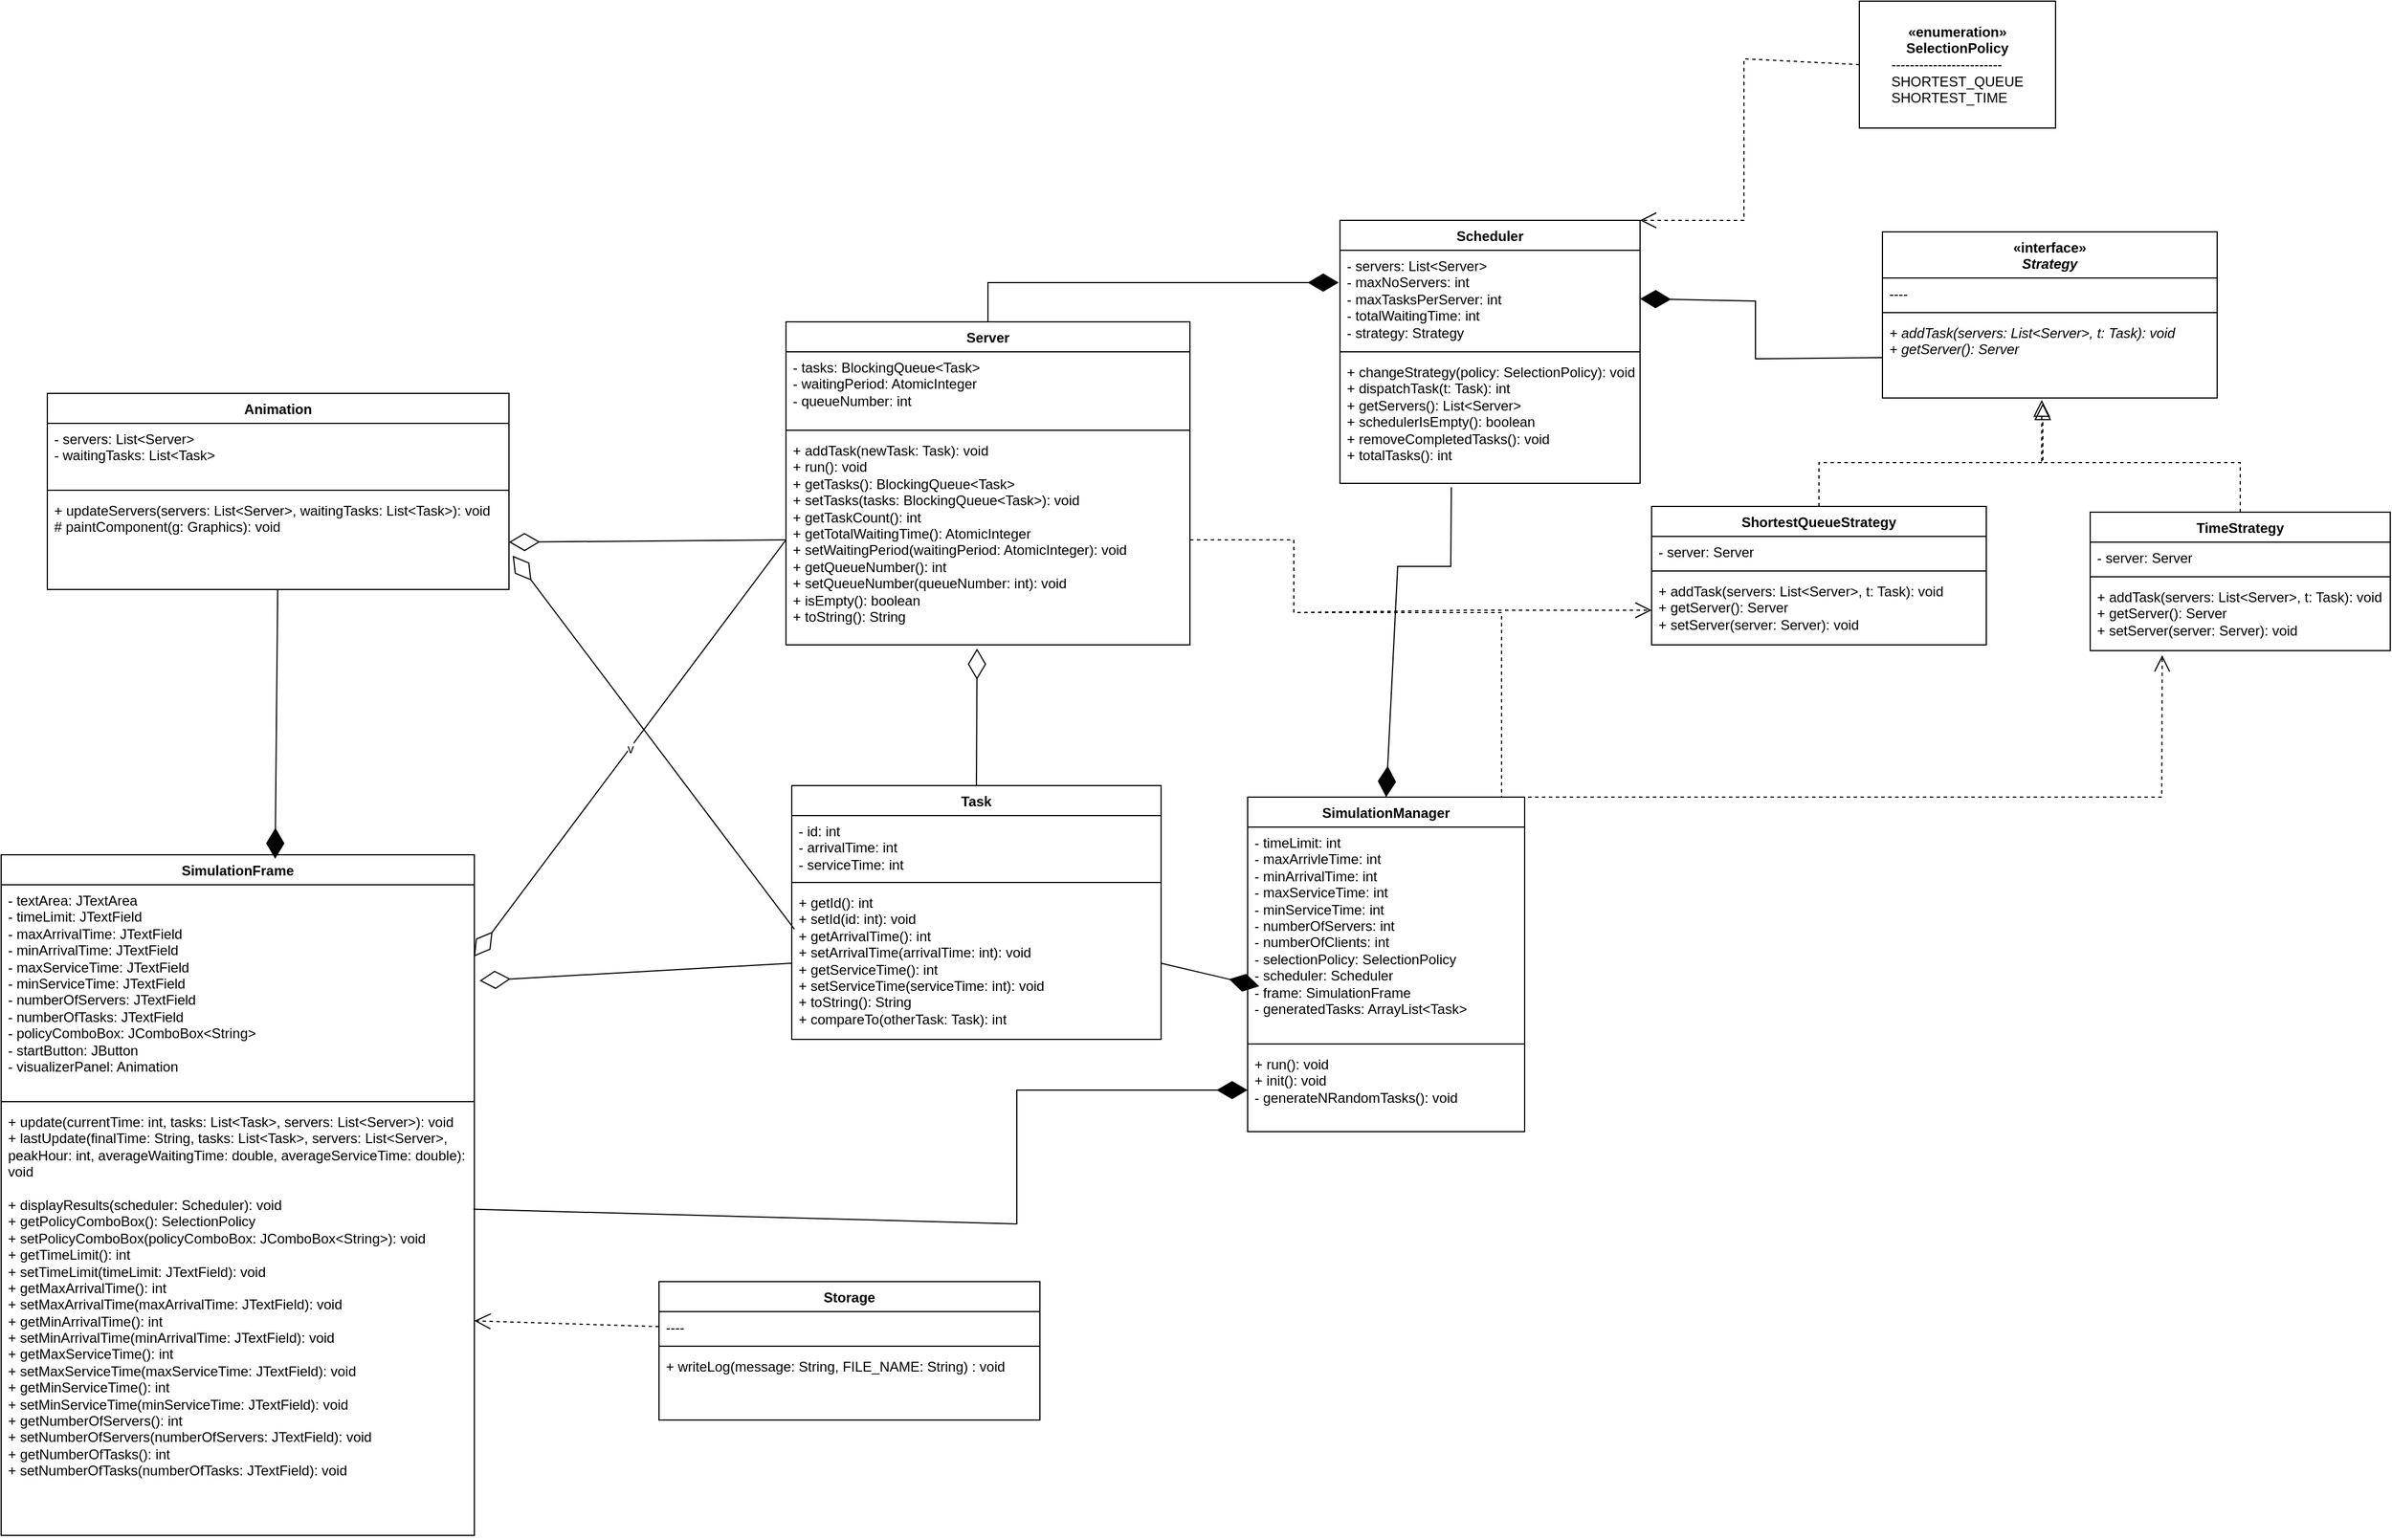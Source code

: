 <mxfile version="26.2.12">
  <diagram name="Page-1" id="kh5LQhnKtSIPRO-jDDla">
    <mxGraphModel grid="1" page="1" gridSize="10" guides="1" tooltips="1" connect="1" arrows="1" fold="1" pageScale="1" pageWidth="850" pageHeight="1100" math="0" shadow="0">
      <root>
        <mxCell id="0" />
        <mxCell id="1" parent="0" />
        <mxCell id="mBORDxwt5oM08iSpl9fV-1" value="Scheduler" style="swimlane;fontStyle=1;align=center;verticalAlign=top;childLayout=stackLayout;horizontal=1;startSize=26;horizontalStack=0;resizeParent=1;resizeParentMax=0;resizeLast=0;collapsible=1;marginBottom=0;whiteSpace=wrap;html=1;" vertex="1" parent="1">
          <mxGeometry x="-20" y="20" width="260" height="228" as="geometry" />
        </mxCell>
        <mxCell id="mBORDxwt5oM08iSpl9fV-2" value="&lt;div&gt;- servers: List&amp;lt;Server&amp;gt;&lt;/div&gt;&lt;div&gt;- maxNoServers: int&lt;/div&gt;&lt;div&gt;- maxTasksPerServer: int&lt;/div&gt;&lt;div&gt;- totalWaitingTime: int&lt;/div&gt;&lt;div&gt;- strategy: Strategy&lt;/div&gt;&lt;div&gt;&lt;br&gt;&lt;/div&gt;" style="text;strokeColor=none;fillColor=none;align=left;verticalAlign=top;spacingLeft=4;spacingRight=4;overflow=hidden;rotatable=0;points=[[0,0.5],[1,0.5]];portConstraint=eastwest;whiteSpace=wrap;html=1;" vertex="1" parent="mBORDxwt5oM08iSpl9fV-1">
          <mxGeometry y="26" width="260" height="84" as="geometry" />
        </mxCell>
        <mxCell id="mBORDxwt5oM08iSpl9fV-3" value="" style="line;strokeWidth=1;fillColor=none;align=left;verticalAlign=middle;spacingTop=-1;spacingLeft=3;spacingRight=3;rotatable=0;labelPosition=right;points=[];portConstraint=eastwest;strokeColor=inherit;" vertex="1" parent="mBORDxwt5oM08iSpl9fV-1">
          <mxGeometry y="110" width="260" height="8" as="geometry" />
        </mxCell>
        <mxCell id="mBORDxwt5oM08iSpl9fV-4" value="&lt;div&gt;&lt;span style=&quot;background-color: transparent; color: light-dark(rgb(0, 0, 0), rgb(255, 255, 255));&quot;&gt;+ changeStrategy(policy: SelectionPolicy): void&lt;/span&gt;&lt;/div&gt;&lt;div&gt;+ dispatchTask(t: Task): int&lt;/div&gt;&lt;div&gt;+ getServers(): List&amp;lt;Server&amp;gt;&lt;/div&gt;&lt;div&gt;+ schedulerIsEmpty(): boolean&lt;/div&gt;&lt;div&gt;+ removeCompletedTasks(): void&lt;/div&gt;&lt;div&gt;+ totalTasks(): int&lt;/div&gt;&lt;div&gt;&lt;br&gt;&lt;/div&gt;" style="text;strokeColor=none;fillColor=none;align=left;verticalAlign=top;spacingLeft=4;spacingRight=4;overflow=hidden;rotatable=0;points=[[0,0.5],[1,0.5]];portConstraint=eastwest;whiteSpace=wrap;html=1;" vertex="1" parent="mBORDxwt5oM08iSpl9fV-1">
          <mxGeometry y="118" width="260" height="110" as="geometry" />
        </mxCell>
        <mxCell id="mBORDxwt5oM08iSpl9fV-6" value="&lt;div&gt;«interface»&lt;i&gt;&lt;/i&gt;&lt;/div&gt;&lt;i&gt;Strategy&lt;/i&gt;" style="swimlane;fontStyle=1;align=center;verticalAlign=top;childLayout=stackLayout;horizontal=1;startSize=40;horizontalStack=0;resizeParent=1;resizeParentMax=0;resizeLast=0;collapsible=1;marginBottom=0;whiteSpace=wrap;html=1;" vertex="1" parent="1">
          <mxGeometry x="450" y="30" width="290" height="144" as="geometry" />
        </mxCell>
        <mxCell id="mBORDxwt5oM08iSpl9fV-7" value="----" style="text;strokeColor=none;fillColor=none;align=left;verticalAlign=top;spacingLeft=4;spacingRight=4;overflow=hidden;rotatable=0;points=[[0,0.5],[1,0.5]];portConstraint=eastwest;whiteSpace=wrap;html=1;" vertex="1" parent="mBORDxwt5oM08iSpl9fV-6">
          <mxGeometry y="40" width="290" height="26" as="geometry" />
        </mxCell>
        <mxCell id="mBORDxwt5oM08iSpl9fV-8" value="" style="line;strokeWidth=1;fillColor=none;align=left;verticalAlign=middle;spacingTop=-1;spacingLeft=3;spacingRight=3;rotatable=0;labelPosition=right;points=[];portConstraint=eastwest;strokeColor=inherit;" vertex="1" parent="mBORDxwt5oM08iSpl9fV-6">
          <mxGeometry y="66" width="290" height="8" as="geometry" />
        </mxCell>
        <mxCell id="mBORDxwt5oM08iSpl9fV-9" value="&lt;div&gt;&lt;i&gt;+ addTask(servers: List&amp;lt;Server&amp;gt;, t: Task): void&lt;/i&gt;&lt;/div&gt;&lt;div&gt;&lt;i&gt;+ getServer(): Server&lt;/i&gt;&lt;/div&gt;&lt;div&gt;&lt;br&gt;&lt;/div&gt;" style="text;strokeColor=none;fillColor=none;align=left;verticalAlign=top;spacingLeft=4;spacingRight=4;overflow=hidden;rotatable=0;points=[[0,0.5],[1,0.5]];portConstraint=eastwest;whiteSpace=wrap;html=1;" vertex="1" parent="mBORDxwt5oM08iSpl9fV-6">
          <mxGeometry y="74" width="290" height="70" as="geometry" />
        </mxCell>
        <mxCell id="mBORDxwt5oM08iSpl9fV-10" value="ShortestQueueStrategy" style="swimlane;fontStyle=1;align=center;verticalAlign=top;childLayout=stackLayout;horizontal=1;startSize=26;horizontalStack=0;resizeParent=1;resizeParentMax=0;resizeLast=0;collapsible=1;marginBottom=0;whiteSpace=wrap;html=1;" vertex="1" parent="1">
          <mxGeometry x="250" y="268" width="290" height="120" as="geometry" />
        </mxCell>
        <mxCell id="mBORDxwt5oM08iSpl9fV-11" value="&lt;div&gt;- server: Server&lt;/div&gt;&lt;div&gt;&lt;br&gt;&lt;/div&gt;" style="text;strokeColor=none;fillColor=none;align=left;verticalAlign=top;spacingLeft=4;spacingRight=4;overflow=hidden;rotatable=0;points=[[0,0.5],[1,0.5]];portConstraint=eastwest;whiteSpace=wrap;html=1;" vertex="1" parent="mBORDxwt5oM08iSpl9fV-10">
          <mxGeometry y="26" width="290" height="26" as="geometry" />
        </mxCell>
        <mxCell id="mBORDxwt5oM08iSpl9fV-12" value="" style="line;strokeWidth=1;fillColor=none;align=left;verticalAlign=middle;spacingTop=-1;spacingLeft=3;spacingRight=3;rotatable=0;labelPosition=right;points=[];portConstraint=eastwest;strokeColor=inherit;" vertex="1" parent="mBORDxwt5oM08iSpl9fV-10">
          <mxGeometry y="52" width="290" height="8" as="geometry" />
        </mxCell>
        <mxCell id="mBORDxwt5oM08iSpl9fV-13" value="&lt;div&gt;+ addTask(servers: List&amp;lt;Server&amp;gt;, t: Task): void&lt;/div&gt;&lt;div&gt;+ getServer(): Server&lt;/div&gt;&lt;div&gt;+ setServer(server: Server): void&lt;/div&gt;&lt;div&gt;&lt;br&gt;&lt;/div&gt;" style="text;strokeColor=none;fillColor=none;align=left;verticalAlign=top;spacingLeft=4;spacingRight=4;overflow=hidden;rotatable=0;points=[[0,0.5],[1,0.5]];portConstraint=eastwest;whiteSpace=wrap;html=1;" vertex="1" parent="mBORDxwt5oM08iSpl9fV-10">
          <mxGeometry y="60" width="290" height="60" as="geometry" />
        </mxCell>
        <mxCell id="mBORDxwt5oM08iSpl9fV-14" value="Task" style="swimlane;fontStyle=1;align=center;verticalAlign=top;childLayout=stackLayout;horizontal=1;startSize=26;horizontalStack=0;resizeParent=1;resizeParentMax=0;resizeLast=0;collapsible=1;marginBottom=0;whiteSpace=wrap;html=1;" vertex="1" parent="1">
          <mxGeometry x="-495" y="510" width="320" height="220" as="geometry" />
        </mxCell>
        <mxCell id="mBORDxwt5oM08iSpl9fV-15" value="&lt;div&gt;- id: int&lt;/div&gt;&lt;div&gt;- arrivalTime: int&lt;/div&gt;&lt;div&gt;- serviceTime: int&lt;/div&gt;&lt;div&gt;&lt;br&gt;&lt;/div&gt;" style="text;strokeColor=none;fillColor=none;align=left;verticalAlign=top;spacingLeft=4;spacingRight=4;overflow=hidden;rotatable=0;points=[[0,0.5],[1,0.5]];portConstraint=eastwest;whiteSpace=wrap;html=1;" vertex="1" parent="mBORDxwt5oM08iSpl9fV-14">
          <mxGeometry y="26" width="320" height="54" as="geometry" />
        </mxCell>
        <mxCell id="mBORDxwt5oM08iSpl9fV-16" value="" style="line;strokeWidth=1;fillColor=none;align=left;verticalAlign=middle;spacingTop=-1;spacingLeft=3;spacingRight=3;rotatable=0;labelPosition=right;points=[];portConstraint=eastwest;strokeColor=inherit;" vertex="1" parent="mBORDxwt5oM08iSpl9fV-14">
          <mxGeometry y="80" width="320" height="8" as="geometry" />
        </mxCell>
        <mxCell id="mBORDxwt5oM08iSpl9fV-17" value="&lt;div&gt;+ getId(): int&lt;/div&gt;&lt;div&gt;+ setId(id: int): void&lt;/div&gt;&lt;div&gt;+ getArrivalTime(): int&lt;/div&gt;&lt;div&gt;+ setArrivalTime(arrivalTime: int): void&lt;/div&gt;&lt;div&gt;+ getServiceTime(): int&lt;/div&gt;&lt;div&gt;+ setServiceTime(serviceTime: int): void&lt;/div&gt;&lt;div&gt;+ toString(): String&lt;/div&gt;&lt;div&gt;+ compareTo(otherTask: Task): int&lt;/div&gt;" style="text;strokeColor=none;fillColor=none;align=left;verticalAlign=top;spacingLeft=4;spacingRight=4;overflow=hidden;rotatable=0;points=[[0,0.5],[1,0.5]];portConstraint=eastwest;whiteSpace=wrap;html=1;" vertex="1" parent="mBORDxwt5oM08iSpl9fV-14">
          <mxGeometry y="88" width="320" height="132" as="geometry" />
        </mxCell>
        <mxCell id="mBORDxwt5oM08iSpl9fV-18" value="Server" style="swimlane;fontStyle=1;align=center;verticalAlign=top;childLayout=stackLayout;horizontal=1;startSize=26;horizontalStack=0;resizeParent=1;resizeParentMax=0;resizeLast=0;collapsible=1;marginBottom=0;whiteSpace=wrap;html=1;" vertex="1" parent="1">
          <mxGeometry x="-500" y="108" width="350" height="280" as="geometry" />
        </mxCell>
        <mxCell id="mBORDxwt5oM08iSpl9fV-19" value="&lt;div&gt;- tasks: BlockingQueue&amp;lt;Task&amp;gt;&lt;/div&gt;&lt;div&gt;- waitingPeriod: AtomicInteger&lt;/div&gt;&lt;div&gt;- queueNumber: int&lt;/div&gt;&lt;div&gt;&lt;br&gt;&lt;/div&gt;" style="text;strokeColor=none;fillColor=none;align=left;verticalAlign=top;spacingLeft=4;spacingRight=4;overflow=hidden;rotatable=0;points=[[0,0.5],[1,0.5]];portConstraint=eastwest;whiteSpace=wrap;html=1;" vertex="1" parent="mBORDxwt5oM08iSpl9fV-18">
          <mxGeometry y="26" width="350" height="64" as="geometry" />
        </mxCell>
        <mxCell id="mBORDxwt5oM08iSpl9fV-20" value="" style="line;strokeWidth=1;fillColor=none;align=left;verticalAlign=middle;spacingTop=-1;spacingLeft=3;spacingRight=3;rotatable=0;labelPosition=right;points=[];portConstraint=eastwest;strokeColor=inherit;" vertex="1" parent="mBORDxwt5oM08iSpl9fV-18">
          <mxGeometry y="90" width="350" height="8" as="geometry" />
        </mxCell>
        <mxCell id="mBORDxwt5oM08iSpl9fV-21" value="&lt;div&gt;&lt;span style=&quot;background-color: transparent; color: light-dark(rgb(0, 0, 0), rgb(255, 255, 255));&quot;&gt;+ addTask(newTask: Task): void&lt;/span&gt;&lt;/div&gt;&lt;div&gt;+ run(): void&lt;/div&gt;&lt;div&gt;+ getTasks(): BlockingQueue&amp;lt;Task&amp;gt;&lt;/div&gt;&lt;div&gt;+ setTasks(tasks: BlockingQueue&amp;lt;Task&amp;gt;): void&lt;/div&gt;&lt;div&gt;+ getTaskCount(): int&lt;/div&gt;&lt;div&gt;+ getTotalWaitingTime(): AtomicInteger&lt;/div&gt;&lt;div&gt;+ setWaitingPeriod(waitingPeriod: AtomicInteger): void&lt;/div&gt;&lt;div&gt;+ getQueueNumber(): int&lt;/div&gt;&lt;div&gt;+ setQueueNumber(queueNumber: int): void&lt;/div&gt;&lt;div&gt;+ isEmpty(): boolean&lt;/div&gt;&lt;div&gt;+ toString(): String&lt;/div&gt;&lt;div&gt;&lt;br&gt;&lt;/div&gt;" style="text;strokeColor=none;fillColor=none;align=left;verticalAlign=top;spacingLeft=4;spacingRight=4;overflow=hidden;rotatable=0;points=[[0,0.5],[1,0.5]];portConstraint=eastwest;whiteSpace=wrap;html=1;" vertex="1" parent="mBORDxwt5oM08iSpl9fV-18">
          <mxGeometry y="98" width="350" height="182" as="geometry" />
        </mxCell>
        <mxCell id="mBORDxwt5oM08iSpl9fV-22" value="TimeStrategy" style="swimlane;fontStyle=1;align=center;verticalAlign=top;childLayout=stackLayout;horizontal=1;startSize=26;horizontalStack=0;resizeParent=1;resizeParentMax=0;resizeLast=0;collapsible=1;marginBottom=0;whiteSpace=wrap;html=1;" vertex="1" parent="1">
          <mxGeometry x="630" y="273" width="260" height="120" as="geometry" />
        </mxCell>
        <mxCell id="mBORDxwt5oM08iSpl9fV-23" value="&lt;div&gt;- server: Server&lt;/div&gt;&lt;div&gt;&lt;br&gt;&lt;/div&gt;" style="text;strokeColor=none;fillColor=none;align=left;verticalAlign=top;spacingLeft=4;spacingRight=4;overflow=hidden;rotatable=0;points=[[0,0.5],[1,0.5]];portConstraint=eastwest;whiteSpace=wrap;html=1;" vertex="1" parent="mBORDxwt5oM08iSpl9fV-22">
          <mxGeometry y="26" width="260" height="26" as="geometry" />
        </mxCell>
        <mxCell id="mBORDxwt5oM08iSpl9fV-24" value="" style="line;strokeWidth=1;fillColor=none;align=left;verticalAlign=middle;spacingTop=-1;spacingLeft=3;spacingRight=3;rotatable=0;labelPosition=right;points=[];portConstraint=eastwest;strokeColor=inherit;" vertex="1" parent="mBORDxwt5oM08iSpl9fV-22">
          <mxGeometry y="52" width="260" height="8" as="geometry" />
        </mxCell>
        <mxCell id="mBORDxwt5oM08iSpl9fV-25" value="&lt;div&gt;+ addTask(servers: List&amp;lt;Server&amp;gt;, t: Task): void&lt;/div&gt;&lt;div&gt;+ getServer(): Server&lt;/div&gt;&lt;div&gt;+ setServer(server: Server): void&lt;/div&gt;&lt;div&gt;&lt;br&gt;&lt;/div&gt;" style="text;strokeColor=none;fillColor=none;align=left;verticalAlign=top;spacingLeft=4;spacingRight=4;overflow=hidden;rotatable=0;points=[[0,0.5],[1,0.5]];portConstraint=eastwest;whiteSpace=wrap;html=1;" vertex="1" parent="mBORDxwt5oM08iSpl9fV-22">
          <mxGeometry y="60" width="260" height="60" as="geometry" />
        </mxCell>
        <mxCell id="mBORDxwt5oM08iSpl9fV-26" value="&lt;span style=&quot;text-align: left;&quot;&gt;SimulationManager&lt;/span&gt;" style="swimlane;fontStyle=1;align=center;verticalAlign=top;childLayout=stackLayout;horizontal=1;startSize=26;horizontalStack=0;resizeParent=1;resizeParentMax=0;resizeLast=0;collapsible=1;marginBottom=0;whiteSpace=wrap;html=1;" vertex="1" parent="1">
          <mxGeometry x="-100" y="520" width="240" height="290" as="geometry" />
        </mxCell>
        <mxCell id="mBORDxwt5oM08iSpl9fV-27" value="&lt;div&gt;- timeLimit: int&lt;/div&gt;&lt;div&gt;- maxArrivleTime: int&lt;/div&gt;&lt;div&gt;- minArrivalTime: int&lt;/div&gt;&lt;div&gt;- maxServiceTime: int&lt;/div&gt;&lt;div&gt;- minServiceTime: int&lt;/div&gt;&lt;div&gt;- numberOfServers: int&lt;/div&gt;&lt;div&gt;- numberOfClients: int&lt;/div&gt;&lt;div&gt;- selectionPolicy: SelectionPolicy&lt;/div&gt;&lt;div&gt;- scheduler: Scheduler&lt;/div&gt;&lt;div&gt;- frame: SimulationFrame&lt;/div&gt;&lt;div&gt;- generatedTasks: ArrayList&amp;lt;Task&amp;gt;&lt;/div&gt;&lt;div&gt;&lt;br&gt;&lt;/div&gt;" style="text;strokeColor=none;fillColor=none;align=left;verticalAlign=top;spacingLeft=4;spacingRight=4;overflow=hidden;rotatable=0;points=[[0,0.5],[1,0.5]];portConstraint=eastwest;whiteSpace=wrap;html=1;" vertex="1" parent="mBORDxwt5oM08iSpl9fV-26">
          <mxGeometry y="26" width="240" height="184" as="geometry" />
        </mxCell>
        <mxCell id="mBORDxwt5oM08iSpl9fV-28" value="" style="line;strokeWidth=1;fillColor=none;align=left;verticalAlign=middle;spacingTop=-1;spacingLeft=3;spacingRight=3;rotatable=0;labelPosition=right;points=[];portConstraint=eastwest;strokeColor=inherit;" vertex="1" parent="mBORDxwt5oM08iSpl9fV-26">
          <mxGeometry y="210" width="240" height="8" as="geometry" />
        </mxCell>
        <mxCell id="mBORDxwt5oM08iSpl9fV-29" value="&lt;div&gt;&lt;span style=&quot;background-color: transparent; color: light-dark(rgb(0, 0, 0), rgb(255, 255, 255));&quot;&gt;+ run(): void&lt;/span&gt;&lt;/div&gt;&lt;div&gt;+ init(): void&lt;/div&gt;&lt;div&gt;- generateNRandomTasks(): void&lt;/div&gt;&lt;div&gt;&lt;br&gt;&lt;/div&gt;" style="text;strokeColor=none;fillColor=none;align=left;verticalAlign=top;spacingLeft=4;spacingRight=4;overflow=hidden;rotatable=0;points=[[0,0.5],[1,0.5]];portConstraint=eastwest;whiteSpace=wrap;html=1;" vertex="1" parent="mBORDxwt5oM08iSpl9fV-26">
          <mxGeometry y="218" width="240" height="72" as="geometry" />
        </mxCell>
        <mxCell id="mBORDxwt5oM08iSpl9fV-31" value="&lt;div&gt;&lt;b&gt;«enumeration»&lt;/b&gt;&lt;/div&gt;&lt;div&gt;&lt;b&gt;SelectionPolicy&lt;/b&gt;&lt;/div&gt;&lt;div style=&quot;text-align: left;&quot;&gt;------------------------&lt;/div&gt;&lt;div style=&quot;text-align: left;&quot;&gt;SHORTEST_QUEUE&lt;/div&gt;&lt;div style=&quot;text-align: left;&quot;&gt;SHORTEST_TIME&lt;/div&gt;" style="html=1;whiteSpace=wrap;" vertex="1" parent="1">
          <mxGeometry x="430" y="-170" width="170" height="110" as="geometry" />
        </mxCell>
        <mxCell id="mBORDxwt5oM08iSpl9fV-32" value="SimulationFrame" style="swimlane;fontStyle=1;align=center;verticalAlign=top;childLayout=stackLayout;horizontal=1;startSize=26;horizontalStack=0;resizeParent=1;resizeParentMax=0;resizeLast=0;collapsible=1;marginBottom=0;whiteSpace=wrap;html=1;" vertex="1" parent="1">
          <mxGeometry x="-1180" y="570" width="410" height="590" as="geometry" />
        </mxCell>
        <mxCell id="mBORDxwt5oM08iSpl9fV-33" value="&lt;div&gt;- textArea: JTextArea&lt;/div&gt;&lt;div&gt;- timeLimit: JTextField&lt;/div&gt;&lt;div&gt;- maxArrivalTime: JTextField&lt;/div&gt;&lt;div&gt;- minArrivalTime: JTextField&lt;/div&gt;&lt;div&gt;- maxServiceTime: JTextField&lt;/div&gt;&lt;div&gt;- minServiceTime: JTextField&lt;/div&gt;&lt;div&gt;- numberOfServers: JTextField&lt;/div&gt;&lt;div&gt;- numberOfTasks: JTextField&lt;/div&gt;&lt;div&gt;- policyComboBox: JComboBox&amp;lt;String&amp;gt;&lt;/div&gt;&lt;div&gt;- startButton: JButton&lt;/div&gt;&lt;div&gt;- visualizerPanel: Animation&lt;/div&gt;&lt;div&gt;&lt;br&gt;&lt;/div&gt;" style="text;strokeColor=none;fillColor=none;align=left;verticalAlign=top;spacingLeft=4;spacingRight=4;overflow=hidden;rotatable=0;points=[[0,0.5],[1,0.5]];portConstraint=eastwest;whiteSpace=wrap;html=1;" vertex="1" parent="mBORDxwt5oM08iSpl9fV-32">
          <mxGeometry y="26" width="410" height="184" as="geometry" />
        </mxCell>
        <mxCell id="mBORDxwt5oM08iSpl9fV-34" value="" style="line;strokeWidth=1;fillColor=none;align=left;verticalAlign=middle;spacingTop=-1;spacingLeft=3;spacingRight=3;rotatable=0;labelPosition=right;points=[];portConstraint=eastwest;strokeColor=inherit;" vertex="1" parent="mBORDxwt5oM08iSpl9fV-32">
          <mxGeometry y="210" width="410" height="8" as="geometry" />
        </mxCell>
        <mxCell id="mBORDxwt5oM08iSpl9fV-35" value="&lt;div&gt;&lt;span style=&quot;background-color: transparent; color: light-dark(rgb(0, 0, 0), rgb(255, 255, 255));&quot;&gt;+ update(currentTime: int, tasks: List&amp;lt;Task&amp;gt;, servers: List&amp;lt;Server&amp;gt;): void&lt;/span&gt;&lt;/div&gt;&lt;div&gt;+ lastUpdate(finalTime: String, tasks: List&amp;lt;Task&amp;gt;, servers: List&amp;lt;Server&amp;gt;, peakHour: int, averageWaitingTime: double, averageServiceTime: double): void&lt;/div&gt;&lt;div&gt;&lt;br&gt;&lt;/div&gt;&lt;div&gt;+ displayResults(scheduler: Scheduler): void&lt;/div&gt;&lt;div&gt;+ getPolicyComboBox(): SelectionPolicy&lt;/div&gt;&lt;div&gt;+ setPolicyComboBox(policyComboBox: JComboBox&amp;lt;String&amp;gt;): void&lt;/div&gt;&lt;div&gt;+ getTimeLimit(): int&lt;/div&gt;&lt;div&gt;+ setTimeLimit(timeLimit: JTextField): void&lt;/div&gt;&lt;div&gt;+ getMaxArrivalTime(): int&lt;/div&gt;&lt;div&gt;+ setMaxArrivalTime(maxArrivalTime: JTextField): void&lt;/div&gt;&lt;div&gt;+ getMinArrivalTime(): int&lt;/div&gt;&lt;div&gt;+ setMinArrivalTime(minArrivalTime: JTextField): void&lt;/div&gt;&lt;div&gt;+ getMaxServiceTime(): int&lt;/div&gt;&lt;div&gt;+ setMaxServiceTime(maxServiceTime: JTextField): void&lt;/div&gt;&lt;div&gt;+ getMinServiceTime(): int&lt;/div&gt;&lt;div&gt;+ setMinServiceTime(minServiceTime: JTextField): void&lt;/div&gt;&lt;div&gt;+ getNumberOfServers(): int&lt;/div&gt;&lt;div&gt;+ setNumberOfServers(numberOfServers: JTextField): void&lt;/div&gt;&lt;div&gt;+ getNumberOfTasks(): int&lt;/div&gt;&lt;div&gt;+ setNumberOfTasks(numberOfTasks: JTextField): void&lt;/div&gt;&lt;div&gt;&lt;br&gt;&lt;/div&gt;" style="text;strokeColor=none;fillColor=none;align=left;verticalAlign=top;spacingLeft=4;spacingRight=4;overflow=hidden;rotatable=0;points=[[0,0.5],[1,0.5]];portConstraint=eastwest;whiteSpace=wrap;html=1;" vertex="1" parent="mBORDxwt5oM08iSpl9fV-32">
          <mxGeometry y="218" width="410" height="372" as="geometry" />
        </mxCell>
        <mxCell id="mBORDxwt5oM08iSpl9fV-36" value="Animation" style="swimlane;fontStyle=1;align=center;verticalAlign=top;childLayout=stackLayout;horizontal=1;startSize=26;horizontalStack=0;resizeParent=1;resizeParentMax=0;resizeLast=0;collapsible=1;marginBottom=0;whiteSpace=wrap;html=1;" vertex="1" parent="1">
          <mxGeometry x="-1140" y="170" width="400" height="170" as="geometry" />
        </mxCell>
        <mxCell id="mBORDxwt5oM08iSpl9fV-37" value="&lt;div&gt;- servers: List&amp;lt;Server&amp;gt;&lt;/div&gt;&lt;div&gt;- waitingTasks: List&amp;lt;Task&amp;gt;&lt;/div&gt;&lt;div&gt;&lt;br&gt;&lt;/div&gt;" style="text;strokeColor=none;fillColor=none;align=left;verticalAlign=top;spacingLeft=4;spacingRight=4;overflow=hidden;rotatable=0;points=[[0,0.5],[1,0.5]];portConstraint=eastwest;whiteSpace=wrap;html=1;" vertex="1" parent="mBORDxwt5oM08iSpl9fV-36">
          <mxGeometry y="26" width="400" height="54" as="geometry" />
        </mxCell>
        <mxCell id="mBORDxwt5oM08iSpl9fV-38" value="" style="line;strokeWidth=1;fillColor=none;align=left;verticalAlign=middle;spacingTop=-1;spacingLeft=3;spacingRight=3;rotatable=0;labelPosition=right;points=[];portConstraint=eastwest;strokeColor=inherit;" vertex="1" parent="mBORDxwt5oM08iSpl9fV-36">
          <mxGeometry y="80" width="400" height="8" as="geometry" />
        </mxCell>
        <mxCell id="mBORDxwt5oM08iSpl9fV-39" value="&lt;div&gt;+ updateServers(servers: List&amp;lt;Server&amp;gt;, waitingTasks: List&amp;lt;Task&amp;gt;): void&lt;/div&gt;&lt;div&gt;# paintComponent(g: Graphics): void&lt;/div&gt;&lt;div&gt;&lt;br&gt;&lt;/div&gt;" style="text;strokeColor=none;fillColor=none;align=left;verticalAlign=top;spacingLeft=4;spacingRight=4;overflow=hidden;rotatable=0;points=[[0,0.5],[1,0.5]];portConstraint=eastwest;whiteSpace=wrap;html=1;" vertex="1" parent="mBORDxwt5oM08iSpl9fV-36">
          <mxGeometry y="88" width="400" height="82" as="geometry" />
        </mxCell>
        <mxCell id="mBORDxwt5oM08iSpl9fV-40" value="Storage" style="swimlane;fontStyle=1;align=center;verticalAlign=top;childLayout=stackLayout;horizontal=1;startSize=26;horizontalStack=0;resizeParent=1;resizeParentMax=0;resizeLast=0;collapsible=1;marginBottom=0;whiteSpace=wrap;html=1;" vertex="1" parent="1">
          <mxGeometry x="-610" y="940" width="330" height="120" as="geometry" />
        </mxCell>
        <mxCell id="mBORDxwt5oM08iSpl9fV-41" value="----" style="text;strokeColor=none;fillColor=none;align=left;verticalAlign=top;spacingLeft=4;spacingRight=4;overflow=hidden;rotatable=0;points=[[0,0.5],[1,0.5]];portConstraint=eastwest;whiteSpace=wrap;html=1;" vertex="1" parent="mBORDxwt5oM08iSpl9fV-40">
          <mxGeometry y="26" width="330" height="26" as="geometry" />
        </mxCell>
        <mxCell id="mBORDxwt5oM08iSpl9fV-42" value="" style="line;strokeWidth=1;fillColor=none;align=left;verticalAlign=middle;spacingTop=-1;spacingLeft=3;spacingRight=3;rotatable=0;labelPosition=right;points=[];portConstraint=eastwest;strokeColor=inherit;" vertex="1" parent="mBORDxwt5oM08iSpl9fV-40">
          <mxGeometry y="52" width="330" height="8" as="geometry" />
        </mxCell>
        <mxCell id="mBORDxwt5oM08iSpl9fV-43" value="+ writeLog(message: String, FILE_NAME: String) : void&amp;nbsp;" style="text;strokeColor=none;fillColor=none;align=left;verticalAlign=top;spacingLeft=4;spacingRight=4;overflow=hidden;rotatable=0;points=[[0,0.5],[1,0.5]];portConstraint=eastwest;whiteSpace=wrap;html=1;" vertex="1" parent="mBORDxwt5oM08iSpl9fV-40">
          <mxGeometry y="60" width="330" height="60" as="geometry" />
        </mxCell>
        <mxCell id="mBORDxwt5oM08iSpl9fV-45" value="" style="endArrow=block;dashed=1;endFill=0;endSize=12;html=1;rounded=0;exitX=0.5;exitY=0;exitDx=0;exitDy=0;entryX=0.479;entryY=1.066;entryDx=0;entryDy=0;entryPerimeter=0;" edge="1" parent="1" source="mBORDxwt5oM08iSpl9fV-10" target="mBORDxwt5oM08iSpl9fV-9">
          <mxGeometry width="160" relative="1" as="geometry">
            <mxPoint x="390" y="350" as="sourcePoint" />
            <mxPoint x="550" y="350" as="targetPoint" />
            <Array as="points">
              <mxPoint x="395" y="230" />
              <mxPoint x="589" y="230" />
            </Array>
          </mxGeometry>
        </mxCell>
        <mxCell id="mBORDxwt5oM08iSpl9fV-48" value="" style="endArrow=block;dashed=1;endFill=0;endSize=12;html=1;rounded=0;exitX=0.5;exitY=0;exitDx=0;exitDy=0;entryX=0.476;entryY=1.025;entryDx=0;entryDy=0;entryPerimeter=0;" edge="1" parent="1" source="mBORDxwt5oM08iSpl9fV-22" target="mBORDxwt5oM08iSpl9fV-9">
          <mxGeometry width="160" relative="1" as="geometry">
            <mxPoint x="405" y="278" as="sourcePoint" />
            <mxPoint x="599" y="202" as="targetPoint" />
            <Array as="points">
              <mxPoint x="760" y="230" />
              <mxPoint x="588" y="230" />
            </Array>
          </mxGeometry>
        </mxCell>
        <mxCell id="mBORDxwt5oM08iSpl9fV-49" value="" style="endArrow=diamondThin;endFill=1;endSize=24;html=1;rounded=0;entryX=-0.004;entryY=0.333;entryDx=0;entryDy=0;entryPerimeter=0;exitX=0.5;exitY=0;exitDx=0;exitDy=0;" edge="1" parent="1" source="mBORDxwt5oM08iSpl9fV-18" target="mBORDxwt5oM08iSpl9fV-2">
          <mxGeometry width="160" relative="1" as="geometry">
            <mxPoint x="-60" y="300" as="sourcePoint" />
            <mxPoint x="100" y="300" as="targetPoint" />
            <Array as="points">
              <mxPoint x="-325" y="74" />
            </Array>
          </mxGeometry>
        </mxCell>
        <mxCell id="mBORDxwt5oM08iSpl9fV-50" value="" style="endArrow=diamondThin;endFill=1;endSize=24;html=1;rounded=0;entryX=1;entryY=0.5;entryDx=0;entryDy=0;exitX=0;exitY=0.5;exitDx=0;exitDy=0;" edge="1" parent="1" source="mBORDxwt5oM08iSpl9fV-9" target="mBORDxwt5oM08iSpl9fV-2">
          <mxGeometry width="160" relative="1" as="geometry">
            <mxPoint x="-60" y="300" as="sourcePoint" />
            <mxPoint x="100" y="300" as="targetPoint" />
            <Array as="points">
              <mxPoint x="340" y="140" />
              <mxPoint x="340" y="90" />
            </Array>
          </mxGeometry>
        </mxCell>
        <mxCell id="mBORDxwt5oM08iSpl9fV-52" value="" style="endArrow=open;endSize=12;dashed=1;html=1;rounded=0;exitX=0;exitY=0.5;exitDx=0;exitDy=0;entryX=1;entryY=0;entryDx=0;entryDy=0;" edge="1" parent="1" source="mBORDxwt5oM08iSpl9fV-31" target="mBORDxwt5oM08iSpl9fV-1">
          <mxGeometry width="160" relative="1" as="geometry">
            <mxPoint x="520" y="290" as="sourcePoint" />
            <mxPoint x="680" y="290" as="targetPoint" />
            <Array as="points">
              <mxPoint x="330" y="-120" />
              <mxPoint x="330" y="20" />
            </Array>
          </mxGeometry>
        </mxCell>
        <mxCell id="mBORDxwt5oM08iSpl9fV-54" value="" style="endArrow=diamondThin;endFill=0;endSize=24;html=1;rounded=0;exitX=0.5;exitY=0;exitDx=0;exitDy=0;entryX=0.473;entryY=1.018;entryDx=0;entryDy=0;entryPerimeter=0;" edge="1" parent="1" source="mBORDxwt5oM08iSpl9fV-14" target="mBORDxwt5oM08iSpl9fV-21">
          <mxGeometry width="160" relative="1" as="geometry">
            <mxPoint x="-90" y="430" as="sourcePoint" />
            <mxPoint x="70" y="430" as="targetPoint" />
          </mxGeometry>
        </mxCell>
        <mxCell id="mBORDxwt5oM08iSpl9fV-55" value="" style="endArrow=open;endSize=12;dashed=1;html=1;rounded=0;exitX=1;exitY=0.5;exitDx=0;exitDy=0;entryX=0;entryY=0.5;entryDx=0;entryDy=0;" edge="1" parent="1" source="mBORDxwt5oM08iSpl9fV-21" target="mBORDxwt5oM08iSpl9fV-13">
          <mxGeometry width="160" relative="1" as="geometry">
            <mxPoint x="10" y="510" as="sourcePoint" />
            <mxPoint x="170" y="510" as="targetPoint" />
            <Array as="points">
              <mxPoint x="-60" y="297" />
              <mxPoint x="-60" y="360" />
              <mxPoint x="90" y="358" />
            </Array>
          </mxGeometry>
        </mxCell>
        <mxCell id="mBORDxwt5oM08iSpl9fV-56" value="" style="endArrow=open;endSize=12;dashed=1;html=1;rounded=0;exitX=1;exitY=0.5;exitDx=0;exitDy=0;entryX=0.24;entryY=1.067;entryDx=0;entryDy=0;entryPerimeter=0;" edge="1" parent="1" source="mBORDxwt5oM08iSpl9fV-21" target="mBORDxwt5oM08iSpl9fV-25">
          <mxGeometry width="160" relative="1" as="geometry">
            <mxPoint x="20" y="520" as="sourcePoint" />
            <mxPoint x="180" y="520" as="targetPoint" />
            <Array as="points">
              <mxPoint x="-60" y="297" />
              <mxPoint x="-60" y="360" />
              <mxPoint x="120" y="360" />
              <mxPoint x="120" y="520" />
              <mxPoint x="692" y="520" />
            </Array>
          </mxGeometry>
        </mxCell>
        <mxCell id="mBORDxwt5oM08iSpl9fV-57" value="" style="endArrow=open;endSize=12;dashed=1;html=1;rounded=0;exitX=0;exitY=0.5;exitDx=0;exitDy=0;entryX=1;entryY=0.5;entryDx=0;entryDy=0;" edge="1" parent="1" source="mBORDxwt5oM08iSpl9fV-41" target="mBORDxwt5oM08iSpl9fV-35">
          <mxGeometry width="160" relative="1" as="geometry">
            <mxPoint x="-50" y="1160" as="sourcePoint" />
            <mxPoint x="110" y="1160" as="targetPoint" />
          </mxGeometry>
        </mxCell>
        <mxCell id="mBORDxwt5oM08iSpl9fV-61" value="" style="endArrow=diamondThin;endFill=1;endSize=24;html=1;rounded=0;exitX=0.371;exitY=1.031;exitDx=0;exitDy=0;exitPerimeter=0;entryX=0.5;entryY=0;entryDx=0;entryDy=0;" edge="1" parent="1" source="mBORDxwt5oM08iSpl9fV-4" target="mBORDxwt5oM08iSpl9fV-26">
          <mxGeometry width="160" relative="1" as="geometry">
            <mxPoint x="120" y="380" as="sourcePoint" />
            <mxPoint x="280" y="380" as="targetPoint" />
            <Array as="points">
              <mxPoint x="76" y="320" />
              <mxPoint x="30" y="320" />
            </Array>
          </mxGeometry>
        </mxCell>
        <mxCell id="mBORDxwt5oM08iSpl9fV-62" value="" style="endArrow=diamondThin;endFill=1;endSize=24;html=1;rounded=0;exitX=1;exitY=0.5;exitDx=0;exitDy=0;entryX=0.042;entryY=0.75;entryDx=0;entryDy=0;entryPerimeter=0;" edge="1" parent="1" source="mBORDxwt5oM08iSpl9fV-17" target="mBORDxwt5oM08iSpl9fV-27">
          <mxGeometry width="160" relative="1" as="geometry">
            <mxPoint x="120" y="580" as="sourcePoint" />
            <mxPoint x="280" y="580" as="targetPoint" />
          </mxGeometry>
        </mxCell>
        <mxCell id="mBORDxwt5oM08iSpl9fV-64" value="" style="endArrow=diamondThin;endFill=0;endSize=24;html=1;rounded=0;exitX=0;exitY=0.5;exitDx=0;exitDy=0;entryX=1;entryY=0.5;entryDx=0;entryDy=0;" edge="1" parent="1" source="mBORDxwt5oM08iSpl9fV-21" target="mBORDxwt5oM08iSpl9fV-39">
          <mxGeometry width="160" relative="1" as="geometry">
            <mxPoint x="-1000" y="640" as="sourcePoint" />
            <mxPoint x="-840" y="640" as="targetPoint" />
          </mxGeometry>
        </mxCell>
        <mxCell id="mBORDxwt5oM08iSpl9fV-65" value="" style="endArrow=diamondThin;endFill=0;endSize=24;html=1;rounded=0;exitX=0.007;exitY=0.276;exitDx=0;exitDy=0;exitPerimeter=0;entryX=1.008;entryY=0.643;entryDx=0;entryDy=0;entryPerimeter=0;" edge="1" parent="1" source="mBORDxwt5oM08iSpl9fV-17" target="mBORDxwt5oM08iSpl9fV-39">
          <mxGeometry width="160" relative="1" as="geometry">
            <mxPoint x="-990" y="650" as="sourcePoint" />
            <mxPoint x="-830" y="650" as="targetPoint" />
          </mxGeometry>
        </mxCell>
        <mxCell id="mBORDxwt5oM08iSpl9fV-66" value="v" style="endArrow=diamondThin;endFill=0;endSize=24;html=1;rounded=0;exitX=0;exitY=0.5;exitDx=0;exitDy=0;entryX=0.999;entryY=0.338;entryDx=0;entryDy=0;entryPerimeter=0;" edge="1" parent="1" source="mBORDxwt5oM08iSpl9fV-21" target="mBORDxwt5oM08iSpl9fV-33">
          <mxGeometry width="160" relative="1" as="geometry">
            <mxPoint x="-980" y="660" as="sourcePoint" />
            <mxPoint x="-820" y="660" as="targetPoint" />
          </mxGeometry>
        </mxCell>
        <mxCell id="mBORDxwt5oM08iSpl9fV-67" value="" style="endArrow=diamondThin;endFill=0;endSize=24;html=1;rounded=0;entryX=1.011;entryY=0.452;entryDx=0;entryDy=0;entryPerimeter=0;exitX=0;exitY=0.5;exitDx=0;exitDy=0;" edge="1" parent="1" source="mBORDxwt5oM08iSpl9fV-17" target="mBORDxwt5oM08iSpl9fV-33">
          <mxGeometry width="160" relative="1" as="geometry">
            <mxPoint x="-1000" y="660" as="sourcePoint" />
            <mxPoint x="-840" y="660" as="targetPoint" />
          </mxGeometry>
        </mxCell>
        <mxCell id="mBORDxwt5oM08iSpl9fV-68" value="" style="endArrow=diamondThin;endFill=1;endSize=24;html=1;rounded=0;entryX=0.579;entryY=0.006;entryDx=0;entryDy=0;entryPerimeter=0;" edge="1" parent="1" source="mBORDxwt5oM08iSpl9fV-39" target="mBORDxwt5oM08iSpl9fV-32">
          <mxGeometry width="160" relative="1" as="geometry">
            <mxPoint x="-1000" y="600" as="sourcePoint" />
            <mxPoint x="-840" y="600" as="targetPoint" />
          </mxGeometry>
        </mxCell>
        <mxCell id="Qh7sjWgWXSlojMvtp0Ia-1" value="" style="endArrow=diamondThin;endFill=1;endSize=24;html=1;rounded=0;entryX=0;entryY=0.5;entryDx=0;entryDy=0;exitX=0.998;exitY=0.24;exitDx=0;exitDy=0;exitPerimeter=0;" edge="1" parent="1" source="mBORDxwt5oM08iSpl9fV-35" target="mBORDxwt5oM08iSpl9fV-29">
          <mxGeometry width="160" relative="1" as="geometry">
            <mxPoint x="-220" y="580" as="sourcePoint" />
            <mxPoint x="-60" y="580" as="targetPoint" />
            <Array as="points">
              <mxPoint x="-300" y="890" />
              <mxPoint x="-300" y="774" />
            </Array>
          </mxGeometry>
        </mxCell>
      </root>
    </mxGraphModel>
  </diagram>
</mxfile>
